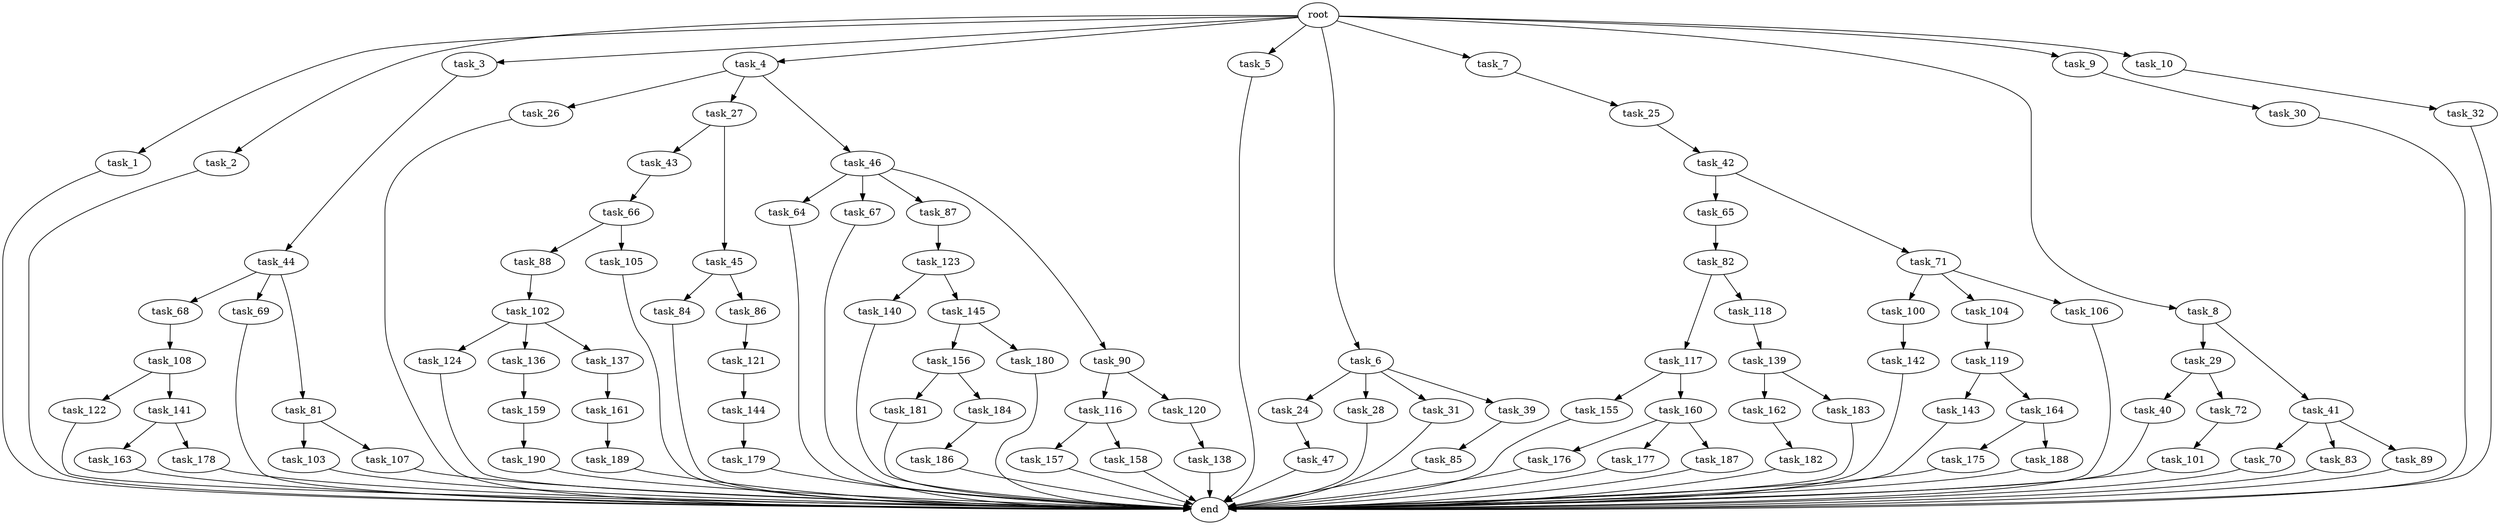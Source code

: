 digraph G {
  root [size="0.000000"];
  task_1 [size="2.048000"];
  task_2 [size="2.048000"];
  task_3 [size="2.048000"];
  task_4 [size="2.048000"];
  task_5 [size="2.048000"];
  task_6 [size="2.048000"];
  task_7 [size="2.048000"];
  task_8 [size="2.048000"];
  task_9 [size="2.048000"];
  task_10 [size="2.048000"];
  task_24 [size="841813590.016000"];
  task_25 [size="274877906.944000"];
  task_26 [size="841813590.016000"];
  task_27 [size="841813590.016000"];
  task_28 [size="841813590.016000"];
  task_29 [size="1099511627.776000"];
  task_30 [size="429496729.600000"];
  task_31 [size="841813590.016000"];
  task_32 [size="274877906.944000"];
  task_39 [size="841813590.016000"];
  task_40 [size="1717986918.400000"];
  task_41 [size="1099511627.776000"];
  task_42 [size="841813590.016000"];
  task_43 [size="1391569403.904000"];
  task_44 [size="841813590.016000"];
  task_45 [size="1391569403.904000"];
  task_46 [size="841813590.016000"];
  task_47 [size="154618822.656000"];
  task_64 [size="1391569403.904000"];
  task_65 [size="429496729.600000"];
  task_66 [size="154618822.656000"];
  task_67 [size="1391569403.904000"];
  task_68 [size="154618822.656000"];
  task_69 [size="154618822.656000"];
  task_70 [size="68719476.736000"];
  task_71 [size="429496729.600000"];
  task_72 [size="1717986918.400000"];
  task_81 [size="154618822.656000"];
  task_82 [size="841813590.016000"];
  task_83 [size="68719476.736000"];
  task_84 [size="841813590.016000"];
  task_85 [size="274877906.944000"];
  task_86 [size="841813590.016000"];
  task_87 [size="1391569403.904000"];
  task_88 [size="618475290.624000"];
  task_89 [size="68719476.736000"];
  task_90 [size="1391569403.904000"];
  task_100 [size="1391569403.904000"];
  task_101 [size="841813590.016000"];
  task_102 [size="1391569403.904000"];
  task_103 [size="1717986918.400000"];
  task_104 [size="1391569403.904000"];
  task_105 [size="618475290.624000"];
  task_106 [size="1391569403.904000"];
  task_107 [size="1717986918.400000"];
  task_108 [size="68719476.736000"];
  task_116 [size="841813590.016000"];
  task_117 [size="841813590.016000"];
  task_118 [size="841813590.016000"];
  task_119 [size="1717986918.400000"];
  task_120 [size="841813590.016000"];
  task_121 [size="1099511627.776000"];
  task_122 [size="429496729.600000"];
  task_123 [size="1391569403.904000"];
  task_124 [size="1717986918.400000"];
  task_136 [size="1717986918.400000"];
  task_137 [size="1717986918.400000"];
  task_138 [size="1391569403.904000"];
  task_139 [size="68719476.736000"];
  task_140 [size="274877906.944000"];
  task_141 [size="429496729.600000"];
  task_142 [size="154618822.656000"];
  task_143 [size="1099511627.776000"];
  task_144 [size="841813590.016000"];
  task_145 [size="274877906.944000"];
  task_155 [size="841813590.016000"];
  task_156 [size="1099511627.776000"];
  task_157 [size="68719476.736000"];
  task_158 [size="68719476.736000"];
  task_159 [size="154618822.656000"];
  task_160 [size="841813590.016000"];
  task_161 [size="429496729.600000"];
  task_162 [size="618475290.624000"];
  task_163 [size="429496729.600000"];
  task_164 [size="1099511627.776000"];
  task_175 [size="1099511627.776000"];
  task_176 [size="841813590.016000"];
  task_177 [size="841813590.016000"];
  task_178 [size="429496729.600000"];
  task_179 [size="154618822.656000"];
  task_180 [size="1099511627.776000"];
  task_181 [size="1099511627.776000"];
  task_182 [size="1391569403.904000"];
  task_183 [size="618475290.624000"];
  task_184 [size="1099511627.776000"];
  task_186 [size="274877906.944000"];
  task_187 [size="841813590.016000"];
  task_188 [size="1099511627.776000"];
  task_189 [size="274877906.944000"];
  task_190 [size="429496729.600000"];
  end [size="0.000000"];

  root -> task_1 [size="1.000000"];
  root -> task_2 [size="1.000000"];
  root -> task_3 [size="1.000000"];
  root -> task_4 [size="1.000000"];
  root -> task_5 [size="1.000000"];
  root -> task_6 [size="1.000000"];
  root -> task_7 [size="1.000000"];
  root -> task_8 [size="1.000000"];
  root -> task_9 [size="1.000000"];
  root -> task_10 [size="1.000000"];
  task_1 -> end [size="1.000000"];
  task_2 -> end [size="1.000000"];
  task_3 -> task_44 [size="411041792.000000"];
  task_4 -> task_26 [size="411041792.000000"];
  task_4 -> task_27 [size="411041792.000000"];
  task_4 -> task_46 [size="411041792.000000"];
  task_5 -> end [size="1.000000"];
  task_6 -> task_24 [size="411041792.000000"];
  task_6 -> task_28 [size="411041792.000000"];
  task_6 -> task_31 [size="411041792.000000"];
  task_6 -> task_39 [size="411041792.000000"];
  task_7 -> task_25 [size="134217728.000000"];
  task_8 -> task_29 [size="536870912.000000"];
  task_8 -> task_41 [size="536870912.000000"];
  task_9 -> task_30 [size="209715200.000000"];
  task_10 -> task_32 [size="134217728.000000"];
  task_24 -> task_47 [size="75497472.000000"];
  task_25 -> task_42 [size="411041792.000000"];
  task_26 -> end [size="1.000000"];
  task_27 -> task_43 [size="679477248.000000"];
  task_27 -> task_45 [size="679477248.000000"];
  task_28 -> end [size="1.000000"];
  task_29 -> task_40 [size="838860800.000000"];
  task_29 -> task_72 [size="838860800.000000"];
  task_30 -> end [size="1.000000"];
  task_31 -> end [size="1.000000"];
  task_32 -> end [size="1.000000"];
  task_39 -> task_85 [size="134217728.000000"];
  task_40 -> end [size="1.000000"];
  task_41 -> task_70 [size="33554432.000000"];
  task_41 -> task_83 [size="33554432.000000"];
  task_41 -> task_89 [size="33554432.000000"];
  task_42 -> task_65 [size="209715200.000000"];
  task_42 -> task_71 [size="209715200.000000"];
  task_43 -> task_66 [size="75497472.000000"];
  task_44 -> task_68 [size="75497472.000000"];
  task_44 -> task_69 [size="75497472.000000"];
  task_44 -> task_81 [size="75497472.000000"];
  task_45 -> task_84 [size="411041792.000000"];
  task_45 -> task_86 [size="411041792.000000"];
  task_46 -> task_64 [size="679477248.000000"];
  task_46 -> task_67 [size="679477248.000000"];
  task_46 -> task_87 [size="679477248.000000"];
  task_46 -> task_90 [size="679477248.000000"];
  task_47 -> end [size="1.000000"];
  task_64 -> end [size="1.000000"];
  task_65 -> task_82 [size="411041792.000000"];
  task_66 -> task_88 [size="301989888.000000"];
  task_66 -> task_105 [size="301989888.000000"];
  task_67 -> end [size="1.000000"];
  task_68 -> task_108 [size="33554432.000000"];
  task_69 -> end [size="1.000000"];
  task_70 -> end [size="1.000000"];
  task_71 -> task_100 [size="679477248.000000"];
  task_71 -> task_104 [size="679477248.000000"];
  task_71 -> task_106 [size="679477248.000000"];
  task_72 -> task_101 [size="411041792.000000"];
  task_81 -> task_103 [size="838860800.000000"];
  task_81 -> task_107 [size="838860800.000000"];
  task_82 -> task_117 [size="411041792.000000"];
  task_82 -> task_118 [size="411041792.000000"];
  task_83 -> end [size="1.000000"];
  task_84 -> end [size="1.000000"];
  task_85 -> end [size="1.000000"];
  task_86 -> task_121 [size="536870912.000000"];
  task_87 -> task_123 [size="679477248.000000"];
  task_88 -> task_102 [size="679477248.000000"];
  task_89 -> end [size="1.000000"];
  task_90 -> task_116 [size="411041792.000000"];
  task_90 -> task_120 [size="411041792.000000"];
  task_100 -> task_142 [size="75497472.000000"];
  task_101 -> end [size="1.000000"];
  task_102 -> task_124 [size="838860800.000000"];
  task_102 -> task_136 [size="838860800.000000"];
  task_102 -> task_137 [size="838860800.000000"];
  task_103 -> end [size="1.000000"];
  task_104 -> task_119 [size="838860800.000000"];
  task_105 -> end [size="1.000000"];
  task_106 -> end [size="1.000000"];
  task_107 -> end [size="1.000000"];
  task_108 -> task_122 [size="209715200.000000"];
  task_108 -> task_141 [size="209715200.000000"];
  task_116 -> task_157 [size="33554432.000000"];
  task_116 -> task_158 [size="33554432.000000"];
  task_117 -> task_155 [size="411041792.000000"];
  task_117 -> task_160 [size="411041792.000000"];
  task_118 -> task_139 [size="33554432.000000"];
  task_119 -> task_143 [size="536870912.000000"];
  task_119 -> task_164 [size="536870912.000000"];
  task_120 -> task_138 [size="679477248.000000"];
  task_121 -> task_144 [size="411041792.000000"];
  task_122 -> end [size="1.000000"];
  task_123 -> task_140 [size="134217728.000000"];
  task_123 -> task_145 [size="134217728.000000"];
  task_124 -> end [size="1.000000"];
  task_136 -> task_159 [size="75497472.000000"];
  task_137 -> task_161 [size="209715200.000000"];
  task_138 -> end [size="1.000000"];
  task_139 -> task_162 [size="301989888.000000"];
  task_139 -> task_183 [size="301989888.000000"];
  task_140 -> end [size="1.000000"];
  task_141 -> task_163 [size="209715200.000000"];
  task_141 -> task_178 [size="209715200.000000"];
  task_142 -> end [size="1.000000"];
  task_143 -> end [size="1.000000"];
  task_144 -> task_179 [size="75497472.000000"];
  task_145 -> task_156 [size="536870912.000000"];
  task_145 -> task_180 [size="536870912.000000"];
  task_155 -> end [size="1.000000"];
  task_156 -> task_181 [size="536870912.000000"];
  task_156 -> task_184 [size="536870912.000000"];
  task_157 -> end [size="1.000000"];
  task_158 -> end [size="1.000000"];
  task_159 -> task_190 [size="209715200.000000"];
  task_160 -> task_176 [size="411041792.000000"];
  task_160 -> task_177 [size="411041792.000000"];
  task_160 -> task_187 [size="411041792.000000"];
  task_161 -> task_189 [size="134217728.000000"];
  task_162 -> task_182 [size="679477248.000000"];
  task_163 -> end [size="1.000000"];
  task_164 -> task_175 [size="536870912.000000"];
  task_164 -> task_188 [size="536870912.000000"];
  task_175 -> end [size="1.000000"];
  task_176 -> end [size="1.000000"];
  task_177 -> end [size="1.000000"];
  task_178 -> end [size="1.000000"];
  task_179 -> end [size="1.000000"];
  task_180 -> end [size="1.000000"];
  task_181 -> end [size="1.000000"];
  task_182 -> end [size="1.000000"];
  task_183 -> end [size="1.000000"];
  task_184 -> task_186 [size="134217728.000000"];
  task_186 -> end [size="1.000000"];
  task_187 -> end [size="1.000000"];
  task_188 -> end [size="1.000000"];
  task_189 -> end [size="1.000000"];
  task_190 -> end [size="1.000000"];
}

